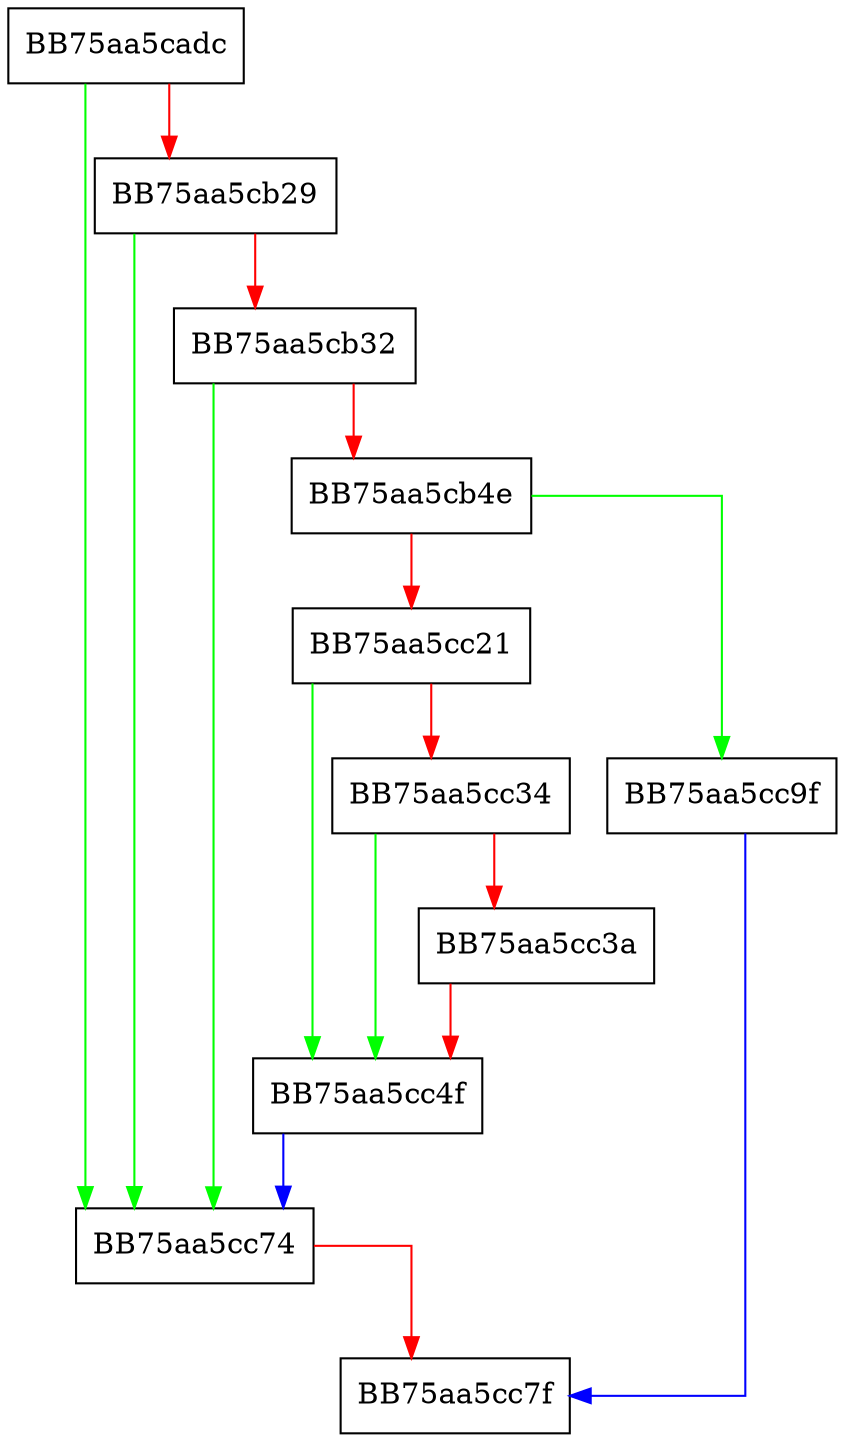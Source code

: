 digraph PolyBoxDecompress {
  node [shape="box"];
  graph [splines=ortho];
  BB75aa5cadc -> BB75aa5cc74 [color="green"];
  BB75aa5cadc -> BB75aa5cb29 [color="red"];
  BB75aa5cb29 -> BB75aa5cc74 [color="green"];
  BB75aa5cb29 -> BB75aa5cb32 [color="red"];
  BB75aa5cb32 -> BB75aa5cc74 [color="green"];
  BB75aa5cb32 -> BB75aa5cb4e [color="red"];
  BB75aa5cb4e -> BB75aa5cc9f [color="green"];
  BB75aa5cb4e -> BB75aa5cc21 [color="red"];
  BB75aa5cc21 -> BB75aa5cc4f [color="green"];
  BB75aa5cc21 -> BB75aa5cc34 [color="red"];
  BB75aa5cc34 -> BB75aa5cc4f [color="green"];
  BB75aa5cc34 -> BB75aa5cc3a [color="red"];
  BB75aa5cc3a -> BB75aa5cc4f [color="red"];
  BB75aa5cc4f -> BB75aa5cc74 [color="blue"];
  BB75aa5cc74 -> BB75aa5cc7f [color="red"];
  BB75aa5cc9f -> BB75aa5cc7f [color="blue"];
}